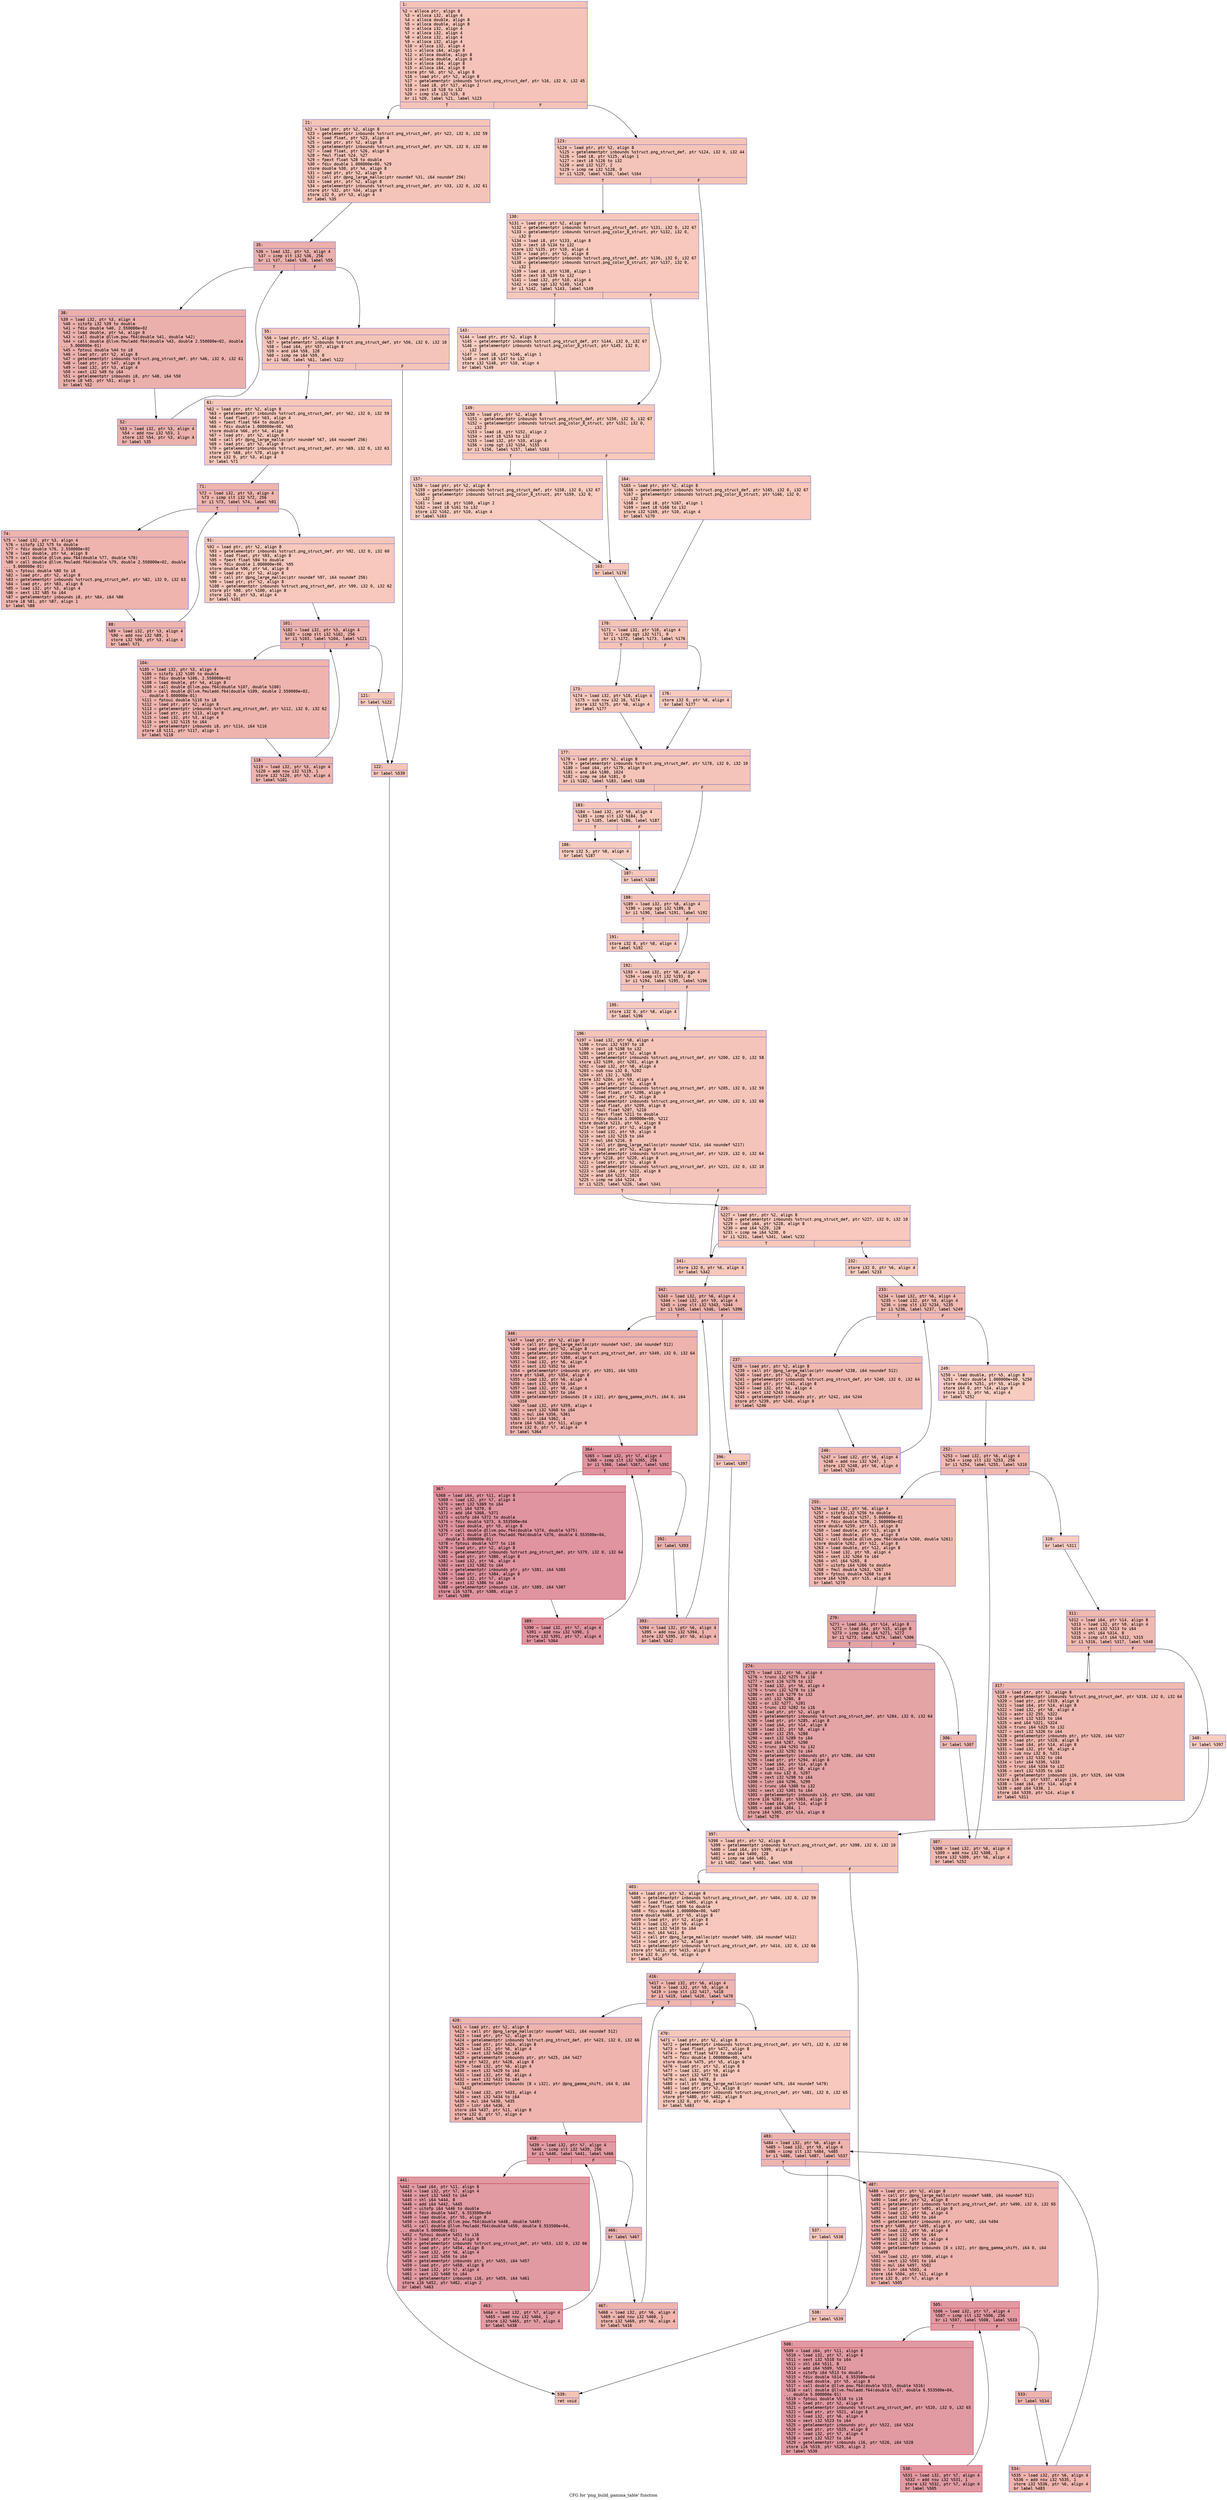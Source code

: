 digraph "CFG for 'png_build_gamma_table' function" {
	label="CFG for 'png_build_gamma_table' function";

	Node0x600000d8cfa0 [shape=record,color="#3d50c3ff", style=filled, fillcolor="#e8765c70" fontname="Courier",label="{1:\l|  %2 = alloca ptr, align 8\l  %3 = alloca i32, align 4\l  %4 = alloca double, align 8\l  %5 = alloca double, align 8\l  %6 = alloca i32, align 4\l  %7 = alloca i32, align 4\l  %8 = alloca i32, align 4\l  %9 = alloca i32, align 4\l  %10 = alloca i32, align 4\l  %11 = alloca i64, align 8\l  %12 = alloca double, align 8\l  %13 = alloca double, align 8\l  %14 = alloca i64, align 8\l  %15 = alloca i64, align 8\l  store ptr %0, ptr %2, align 8\l  %16 = load ptr, ptr %2, align 8\l  %17 = getelementptr inbounds %struct.png_struct_def, ptr %16, i32 0, i32 45\l  %18 = load i8, ptr %17, align 2\l  %19 = zext i8 %18 to i32\l  %20 = icmp sle i32 %19, 8\l  br i1 %20, label %21, label %123\l|{<s0>T|<s1>F}}"];
	Node0x600000d8cfa0:s0 -> Node0x600000d8cff0[tooltip="1 -> 21\nProbability 50.00%" ];
	Node0x600000d8cfa0:s1 -> Node0x600000d8d4a0[tooltip="1 -> 123\nProbability 50.00%" ];
	Node0x600000d8cff0 [shape=record,color="#3d50c3ff", style=filled, fillcolor="#e97a5f70" fontname="Courier",label="{21:\l|  %22 = load ptr, ptr %2, align 8\l  %23 = getelementptr inbounds %struct.png_struct_def, ptr %22, i32 0, i32 59\l  %24 = load float, ptr %23, align 4\l  %25 = load ptr, ptr %2, align 8\l  %26 = getelementptr inbounds %struct.png_struct_def, ptr %25, i32 0, i32 60\l  %27 = load float, ptr %26, align 8\l  %28 = fmul float %24, %27\l  %29 = fpext float %28 to double\l  %30 = fdiv double 1.000000e+00, %29\l  store double %30, ptr %4, align 8\l  %31 = load ptr, ptr %2, align 8\l  %32 = call ptr @png_large_malloc(ptr noundef %31, i64 noundef 256)\l  %33 = load ptr, ptr %2, align 8\l  %34 = getelementptr inbounds %struct.png_struct_def, ptr %33, i32 0, i32 61\l  store ptr %32, ptr %34, align 8\l  store i32 0, ptr %3, align 4\l  br label %35\l}"];
	Node0x600000d8cff0 -> Node0x600000d8d040[tooltip="21 -> 35\nProbability 100.00%" ];
	Node0x600000d8d040 [shape=record,color="#3d50c3ff", style=filled, fillcolor="#d24b4070" fontname="Courier",label="{35:\l|  %36 = load i32, ptr %3, align 4\l  %37 = icmp slt i32 %36, 256\l  br i1 %37, label %38, label %55\l|{<s0>T|<s1>F}}"];
	Node0x600000d8d040:s0 -> Node0x600000d8d090[tooltip="35 -> 38\nProbability 96.88%" ];
	Node0x600000d8d040:s1 -> Node0x600000d8d130[tooltip="35 -> 55\nProbability 3.12%" ];
	Node0x600000d8d090 [shape=record,color="#3d50c3ff", style=filled, fillcolor="#d24b4070" fontname="Courier",label="{38:\l|  %39 = load i32, ptr %3, align 4\l  %40 = sitofp i32 %39 to double\l  %41 = fdiv double %40, 2.550000e+02\l  %42 = load double, ptr %4, align 8\l  %43 = call double @llvm.pow.f64(double %41, double %42)\l  %44 = call double @llvm.fmuladd.f64(double %43, double 2.550000e+02, double\l... 5.000000e-01)\l  %45 = fptoui double %44 to i8\l  %46 = load ptr, ptr %2, align 8\l  %47 = getelementptr inbounds %struct.png_struct_def, ptr %46, i32 0, i32 61\l  %48 = load ptr, ptr %47, align 8\l  %49 = load i32, ptr %3, align 4\l  %50 = sext i32 %49 to i64\l  %51 = getelementptr inbounds i8, ptr %48, i64 %50\l  store i8 %45, ptr %51, align 1\l  br label %52\l}"];
	Node0x600000d8d090 -> Node0x600000d8d0e0[tooltip="38 -> 52\nProbability 100.00%" ];
	Node0x600000d8d0e0 [shape=record,color="#3d50c3ff", style=filled, fillcolor="#d24b4070" fontname="Courier",label="{52:\l|  %53 = load i32, ptr %3, align 4\l  %54 = add nsw i32 %53, 1\l  store i32 %54, ptr %3, align 4\l  br label %35\l}"];
	Node0x600000d8d0e0 -> Node0x600000d8d040[tooltip="52 -> 35\nProbability 100.00%" ];
	Node0x600000d8d130 [shape=record,color="#3d50c3ff", style=filled, fillcolor="#e97a5f70" fontname="Courier",label="{55:\l|  %56 = load ptr, ptr %2, align 8\l  %57 = getelementptr inbounds %struct.png_struct_def, ptr %56, i32 0, i32 10\l  %58 = load i64, ptr %57, align 8\l  %59 = and i64 %58, 128\l  %60 = icmp ne i64 %59, 0\l  br i1 %60, label %61, label %122\l|{<s0>T|<s1>F}}"];
	Node0x600000d8d130:s0 -> Node0x600000d8d180[tooltip="55 -> 61\nProbability 50.00%" ];
	Node0x600000d8d130:s1 -> Node0x600000d8d450[tooltip="55 -> 122\nProbability 50.00%" ];
	Node0x600000d8d180 [shape=record,color="#3d50c3ff", style=filled, fillcolor="#ed836670" fontname="Courier",label="{61:\l|  %62 = load ptr, ptr %2, align 8\l  %63 = getelementptr inbounds %struct.png_struct_def, ptr %62, i32 0, i32 59\l  %64 = load float, ptr %63, align 4\l  %65 = fpext float %64 to double\l  %66 = fdiv double 1.000000e+00, %65\l  store double %66, ptr %4, align 8\l  %67 = load ptr, ptr %2, align 8\l  %68 = call ptr @png_large_malloc(ptr noundef %67, i64 noundef 256)\l  %69 = load ptr, ptr %2, align 8\l  %70 = getelementptr inbounds %struct.png_struct_def, ptr %69, i32 0, i32 63\l  store ptr %68, ptr %70, align 8\l  store i32 0, ptr %3, align 4\l  br label %71\l}"];
	Node0x600000d8d180 -> Node0x600000d8d1d0[tooltip="61 -> 71\nProbability 100.00%" ];
	Node0x600000d8d1d0 [shape=record,color="#3d50c3ff", style=filled, fillcolor="#d8564670" fontname="Courier",label="{71:\l|  %72 = load i32, ptr %3, align 4\l  %73 = icmp slt i32 %72, 256\l  br i1 %73, label %74, label %91\l|{<s0>T|<s1>F}}"];
	Node0x600000d8d1d0:s0 -> Node0x600000d8d220[tooltip="71 -> 74\nProbability 96.88%" ];
	Node0x600000d8d1d0:s1 -> Node0x600000d8d2c0[tooltip="71 -> 91\nProbability 3.12%" ];
	Node0x600000d8d220 [shape=record,color="#3d50c3ff", style=filled, fillcolor="#d8564670" fontname="Courier",label="{74:\l|  %75 = load i32, ptr %3, align 4\l  %76 = sitofp i32 %75 to double\l  %77 = fdiv double %76, 2.550000e+02\l  %78 = load double, ptr %4, align 8\l  %79 = call double @llvm.pow.f64(double %77, double %78)\l  %80 = call double @llvm.fmuladd.f64(double %79, double 2.550000e+02, double\l... 5.000000e-01)\l  %81 = fptoui double %80 to i8\l  %82 = load ptr, ptr %2, align 8\l  %83 = getelementptr inbounds %struct.png_struct_def, ptr %82, i32 0, i32 63\l  %84 = load ptr, ptr %83, align 8\l  %85 = load i32, ptr %3, align 4\l  %86 = sext i32 %85 to i64\l  %87 = getelementptr inbounds i8, ptr %84, i64 %86\l  store i8 %81, ptr %87, align 1\l  br label %88\l}"];
	Node0x600000d8d220 -> Node0x600000d8d270[tooltip="74 -> 88\nProbability 100.00%" ];
	Node0x600000d8d270 [shape=record,color="#3d50c3ff", style=filled, fillcolor="#d8564670" fontname="Courier",label="{88:\l|  %89 = load i32, ptr %3, align 4\l  %90 = add nsw i32 %89, 1\l  store i32 %90, ptr %3, align 4\l  br label %71\l}"];
	Node0x600000d8d270 -> Node0x600000d8d1d0[tooltip="88 -> 71\nProbability 100.00%" ];
	Node0x600000d8d2c0 [shape=record,color="#3d50c3ff", style=filled, fillcolor="#ed836670" fontname="Courier",label="{91:\l|  %92 = load ptr, ptr %2, align 8\l  %93 = getelementptr inbounds %struct.png_struct_def, ptr %92, i32 0, i32 60\l  %94 = load float, ptr %93, align 8\l  %95 = fpext float %94 to double\l  %96 = fdiv double 1.000000e+00, %95\l  store double %96, ptr %4, align 8\l  %97 = load ptr, ptr %2, align 8\l  %98 = call ptr @png_large_malloc(ptr noundef %97, i64 noundef 256)\l  %99 = load ptr, ptr %2, align 8\l  %100 = getelementptr inbounds %struct.png_struct_def, ptr %99, i32 0, i32 62\l  store ptr %98, ptr %100, align 8\l  store i32 0, ptr %3, align 4\l  br label %101\l}"];
	Node0x600000d8d2c0 -> Node0x600000d8d310[tooltip="91 -> 101\nProbability 100.00%" ];
	Node0x600000d8d310 [shape=record,color="#3d50c3ff", style=filled, fillcolor="#d8564670" fontname="Courier",label="{101:\l|  %102 = load i32, ptr %3, align 4\l  %103 = icmp slt i32 %102, 256\l  br i1 %103, label %104, label %121\l|{<s0>T|<s1>F}}"];
	Node0x600000d8d310:s0 -> Node0x600000d8d360[tooltip="101 -> 104\nProbability 96.88%" ];
	Node0x600000d8d310:s1 -> Node0x600000d8d400[tooltip="101 -> 121\nProbability 3.12%" ];
	Node0x600000d8d360 [shape=record,color="#3d50c3ff", style=filled, fillcolor="#d8564670" fontname="Courier",label="{104:\l|  %105 = load i32, ptr %3, align 4\l  %106 = sitofp i32 %105 to double\l  %107 = fdiv double %106, 2.550000e+02\l  %108 = load double, ptr %4, align 8\l  %109 = call double @llvm.pow.f64(double %107, double %108)\l  %110 = call double @llvm.fmuladd.f64(double %109, double 2.550000e+02,\l... double 5.000000e-01)\l  %111 = fptoui double %110 to i8\l  %112 = load ptr, ptr %2, align 8\l  %113 = getelementptr inbounds %struct.png_struct_def, ptr %112, i32 0, i32 62\l  %114 = load ptr, ptr %113, align 8\l  %115 = load i32, ptr %3, align 4\l  %116 = sext i32 %115 to i64\l  %117 = getelementptr inbounds i8, ptr %114, i64 %116\l  store i8 %111, ptr %117, align 1\l  br label %118\l}"];
	Node0x600000d8d360 -> Node0x600000d8d3b0[tooltip="104 -> 118\nProbability 100.00%" ];
	Node0x600000d8d3b0 [shape=record,color="#3d50c3ff", style=filled, fillcolor="#d8564670" fontname="Courier",label="{118:\l|  %119 = load i32, ptr %3, align 4\l  %120 = add nsw i32 %119, 1\l  store i32 %120, ptr %3, align 4\l  br label %101\l}"];
	Node0x600000d8d3b0 -> Node0x600000d8d310[tooltip="118 -> 101\nProbability 100.00%" ];
	Node0x600000d8d400 [shape=record,color="#3d50c3ff", style=filled, fillcolor="#ed836670" fontname="Courier",label="{121:\l|  br label %122\l}"];
	Node0x600000d8d400 -> Node0x600000d8d450[tooltip="121 -> 122\nProbability 100.00%" ];
	Node0x600000d8d450 [shape=record,color="#3d50c3ff", style=filled, fillcolor="#e97a5f70" fontname="Courier",label="{122:\l|  br label %539\l}"];
	Node0x600000d8d450 -> Node0x600000d8e850[tooltip="122 -> 539\nProbability 100.00%" ];
	Node0x600000d8d4a0 [shape=record,color="#3d50c3ff", style=filled, fillcolor="#e97a5f70" fontname="Courier",label="{123:\l|  %124 = load ptr, ptr %2, align 8\l  %125 = getelementptr inbounds %struct.png_struct_def, ptr %124, i32 0, i32 44\l  %126 = load i8, ptr %125, align 1\l  %127 = zext i8 %126 to i32\l  %128 = and i32 %127, 2\l  %129 = icmp ne i32 %128, 0\l  br i1 %129, label %130, label %164\l|{<s0>T|<s1>F}}"];
	Node0x600000d8d4a0:s0 -> Node0x600000d8d4f0[tooltip="123 -> 130\nProbability 50.00%" ];
	Node0x600000d8d4a0:s1 -> Node0x600000d8d680[tooltip="123 -> 164\nProbability 50.00%" ];
	Node0x600000d8d4f0 [shape=record,color="#3d50c3ff", style=filled, fillcolor="#ed836670" fontname="Courier",label="{130:\l|  %131 = load ptr, ptr %2, align 8\l  %132 = getelementptr inbounds %struct.png_struct_def, ptr %131, i32 0, i32 67\l  %133 = getelementptr inbounds %struct.png_color_8_struct, ptr %132, i32 0,\l... i32 0\l  %134 = load i8, ptr %133, align 8\l  %135 = zext i8 %134 to i32\l  store i32 %135, ptr %10, align 4\l  %136 = load ptr, ptr %2, align 8\l  %137 = getelementptr inbounds %struct.png_struct_def, ptr %136, i32 0, i32 67\l  %138 = getelementptr inbounds %struct.png_color_8_struct, ptr %137, i32 0,\l... i32 1\l  %139 = load i8, ptr %138, align 1\l  %140 = zext i8 %139 to i32\l  %141 = load i32, ptr %10, align 4\l  %142 = icmp sgt i32 %140, %141\l  br i1 %142, label %143, label %149\l|{<s0>T|<s1>F}}"];
	Node0x600000d8d4f0:s0 -> Node0x600000d8d540[tooltip="130 -> 143\nProbability 50.00%" ];
	Node0x600000d8d4f0:s1 -> Node0x600000d8d590[tooltip="130 -> 149\nProbability 50.00%" ];
	Node0x600000d8d540 [shape=record,color="#3d50c3ff", style=filled, fillcolor="#f08b6e70" fontname="Courier",label="{143:\l|  %144 = load ptr, ptr %2, align 8\l  %145 = getelementptr inbounds %struct.png_struct_def, ptr %144, i32 0, i32 67\l  %146 = getelementptr inbounds %struct.png_color_8_struct, ptr %145, i32 0,\l... i32 1\l  %147 = load i8, ptr %146, align 1\l  %148 = zext i8 %147 to i32\l  store i32 %148, ptr %10, align 4\l  br label %149\l}"];
	Node0x600000d8d540 -> Node0x600000d8d590[tooltip="143 -> 149\nProbability 100.00%" ];
	Node0x600000d8d590 [shape=record,color="#3d50c3ff", style=filled, fillcolor="#ed836670" fontname="Courier",label="{149:\l|  %150 = load ptr, ptr %2, align 8\l  %151 = getelementptr inbounds %struct.png_struct_def, ptr %150, i32 0, i32 67\l  %152 = getelementptr inbounds %struct.png_color_8_struct, ptr %151, i32 0,\l... i32 2\l  %153 = load i8, ptr %152, align 2\l  %154 = zext i8 %153 to i32\l  %155 = load i32, ptr %10, align 4\l  %156 = icmp sgt i32 %154, %155\l  br i1 %156, label %157, label %163\l|{<s0>T|<s1>F}}"];
	Node0x600000d8d590:s0 -> Node0x600000d8d5e0[tooltip="149 -> 157\nProbability 50.00%" ];
	Node0x600000d8d590:s1 -> Node0x600000d8d630[tooltip="149 -> 163\nProbability 50.00%" ];
	Node0x600000d8d5e0 [shape=record,color="#3d50c3ff", style=filled, fillcolor="#f08b6e70" fontname="Courier",label="{157:\l|  %158 = load ptr, ptr %2, align 8\l  %159 = getelementptr inbounds %struct.png_struct_def, ptr %158, i32 0, i32 67\l  %160 = getelementptr inbounds %struct.png_color_8_struct, ptr %159, i32 0,\l... i32 2\l  %161 = load i8, ptr %160, align 2\l  %162 = zext i8 %161 to i32\l  store i32 %162, ptr %10, align 4\l  br label %163\l}"];
	Node0x600000d8d5e0 -> Node0x600000d8d630[tooltip="157 -> 163\nProbability 100.00%" ];
	Node0x600000d8d630 [shape=record,color="#3d50c3ff", style=filled, fillcolor="#ed836670" fontname="Courier",label="{163:\l|  br label %170\l}"];
	Node0x600000d8d630 -> Node0x600000d8d6d0[tooltip="163 -> 170\nProbability 100.00%" ];
	Node0x600000d8d680 [shape=record,color="#3d50c3ff", style=filled, fillcolor="#ed836670" fontname="Courier",label="{164:\l|  %165 = load ptr, ptr %2, align 8\l  %166 = getelementptr inbounds %struct.png_struct_def, ptr %165, i32 0, i32 67\l  %167 = getelementptr inbounds %struct.png_color_8_struct, ptr %166, i32 0,\l... i32 3\l  %168 = load i8, ptr %167, align 1\l  %169 = zext i8 %168 to i32\l  store i32 %169, ptr %10, align 4\l  br label %170\l}"];
	Node0x600000d8d680 -> Node0x600000d8d6d0[tooltip="164 -> 170\nProbability 100.00%" ];
	Node0x600000d8d6d0 [shape=record,color="#3d50c3ff", style=filled, fillcolor="#e97a5f70" fontname="Courier",label="{170:\l|  %171 = load i32, ptr %10, align 4\l  %172 = icmp sgt i32 %171, 0\l  br i1 %172, label %173, label %176\l|{<s0>T|<s1>F}}"];
	Node0x600000d8d6d0:s0 -> Node0x600000d8d720[tooltip="170 -> 173\nProbability 62.50%" ];
	Node0x600000d8d6d0:s1 -> Node0x600000d8d770[tooltip="170 -> 176\nProbability 37.50%" ];
	Node0x600000d8d720 [shape=record,color="#3d50c3ff", style=filled, fillcolor="#ed836670" fontname="Courier",label="{173:\l|  %174 = load i32, ptr %10, align 4\l  %175 = sub nsw i32 16, %174\l  store i32 %175, ptr %8, align 4\l  br label %177\l}"];
	Node0x600000d8d720 -> Node0x600000d8d7c0[tooltip="173 -> 177\nProbability 100.00%" ];
	Node0x600000d8d770 [shape=record,color="#3d50c3ff", style=filled, fillcolor="#ef886b70" fontname="Courier",label="{176:\l|  store i32 0, ptr %8, align 4\l  br label %177\l}"];
	Node0x600000d8d770 -> Node0x600000d8d7c0[tooltip="176 -> 177\nProbability 100.00%" ];
	Node0x600000d8d7c0 [shape=record,color="#3d50c3ff", style=filled, fillcolor="#e97a5f70" fontname="Courier",label="{177:\l|  %178 = load ptr, ptr %2, align 8\l  %179 = getelementptr inbounds %struct.png_struct_def, ptr %178, i32 0, i32 10\l  %180 = load i64, ptr %179, align 8\l  %181 = and i64 %180, 1024\l  %182 = icmp ne i64 %181, 0\l  br i1 %182, label %183, label %188\l|{<s0>T|<s1>F}}"];
	Node0x600000d8d7c0:s0 -> Node0x600000d8d810[tooltip="177 -> 183\nProbability 50.00%" ];
	Node0x600000d8d7c0:s1 -> Node0x600000d8d900[tooltip="177 -> 188\nProbability 50.00%" ];
	Node0x600000d8d810 [shape=record,color="#3d50c3ff", style=filled, fillcolor="#ed836670" fontname="Courier",label="{183:\l|  %184 = load i32, ptr %8, align 4\l  %185 = icmp slt i32 %184, 5\l  br i1 %185, label %186, label %187\l|{<s0>T|<s1>F}}"];
	Node0x600000d8d810:s0 -> Node0x600000d8d860[tooltip="183 -> 186\nProbability 50.00%" ];
	Node0x600000d8d810:s1 -> Node0x600000d8d8b0[tooltip="183 -> 187\nProbability 50.00%" ];
	Node0x600000d8d860 [shape=record,color="#3d50c3ff", style=filled, fillcolor="#f08b6e70" fontname="Courier",label="{186:\l|  store i32 5, ptr %8, align 4\l  br label %187\l}"];
	Node0x600000d8d860 -> Node0x600000d8d8b0[tooltip="186 -> 187\nProbability 100.00%" ];
	Node0x600000d8d8b0 [shape=record,color="#3d50c3ff", style=filled, fillcolor="#ed836670" fontname="Courier",label="{187:\l|  br label %188\l}"];
	Node0x600000d8d8b0 -> Node0x600000d8d900[tooltip="187 -> 188\nProbability 100.00%" ];
	Node0x600000d8d900 [shape=record,color="#3d50c3ff", style=filled, fillcolor="#e97a5f70" fontname="Courier",label="{188:\l|  %189 = load i32, ptr %8, align 4\l  %190 = icmp sgt i32 %189, 8\l  br i1 %190, label %191, label %192\l|{<s0>T|<s1>F}}"];
	Node0x600000d8d900:s0 -> Node0x600000d8d950[tooltip="188 -> 191\nProbability 50.00%" ];
	Node0x600000d8d900:s1 -> Node0x600000d8d9a0[tooltip="188 -> 192\nProbability 50.00%" ];
	Node0x600000d8d950 [shape=record,color="#3d50c3ff", style=filled, fillcolor="#ed836670" fontname="Courier",label="{191:\l|  store i32 8, ptr %8, align 4\l  br label %192\l}"];
	Node0x600000d8d950 -> Node0x600000d8d9a0[tooltip="191 -> 192\nProbability 100.00%" ];
	Node0x600000d8d9a0 [shape=record,color="#3d50c3ff", style=filled, fillcolor="#e97a5f70" fontname="Courier",label="{192:\l|  %193 = load i32, ptr %8, align 4\l  %194 = icmp slt i32 %193, 0\l  br i1 %194, label %195, label %196\l|{<s0>T|<s1>F}}"];
	Node0x600000d8d9a0:s0 -> Node0x600000d8d9f0[tooltip="192 -> 195\nProbability 37.50%" ];
	Node0x600000d8d9a0:s1 -> Node0x600000d8da40[tooltip="192 -> 196\nProbability 62.50%" ];
	Node0x600000d8d9f0 [shape=record,color="#3d50c3ff", style=filled, fillcolor="#ef886b70" fontname="Courier",label="{195:\l|  store i32 0, ptr %8, align 4\l  br label %196\l}"];
	Node0x600000d8d9f0 -> Node0x600000d8da40[tooltip="195 -> 196\nProbability 100.00%" ];
	Node0x600000d8da40 [shape=record,color="#3d50c3ff", style=filled, fillcolor="#e97a5f70" fontname="Courier",label="{196:\l|  %197 = load i32, ptr %8, align 4\l  %198 = trunc i32 %197 to i8\l  %199 = zext i8 %198 to i32\l  %200 = load ptr, ptr %2, align 8\l  %201 = getelementptr inbounds %struct.png_struct_def, ptr %200, i32 0, i32 58\l  store i32 %199, ptr %201, align 8\l  %202 = load i32, ptr %8, align 4\l  %203 = sub nsw i32 8, %202\l  %204 = shl i32 1, %203\l  store i32 %204, ptr %9, align 4\l  %205 = load ptr, ptr %2, align 8\l  %206 = getelementptr inbounds %struct.png_struct_def, ptr %205, i32 0, i32 59\l  %207 = load float, ptr %206, align 4\l  %208 = load ptr, ptr %2, align 8\l  %209 = getelementptr inbounds %struct.png_struct_def, ptr %208, i32 0, i32 60\l  %210 = load float, ptr %209, align 8\l  %211 = fmul float %207, %210\l  %212 = fpext float %211 to double\l  %213 = fdiv double 1.000000e+00, %212\l  store double %213, ptr %5, align 8\l  %214 = load ptr, ptr %2, align 8\l  %215 = load i32, ptr %9, align 4\l  %216 = sext i32 %215 to i64\l  %217 = mul i64 %216, 8\l  %218 = call ptr @png_large_malloc(ptr noundef %214, i64 noundef %217)\l  %219 = load ptr, ptr %2, align 8\l  %220 = getelementptr inbounds %struct.png_struct_def, ptr %219, i32 0, i32 64\l  store ptr %218, ptr %220, align 8\l  %221 = load ptr, ptr %2, align 8\l  %222 = getelementptr inbounds %struct.png_struct_def, ptr %221, i32 0, i32 10\l  %223 = load i64, ptr %222, align 8\l  %224 = and i64 %223, 1024\l  %225 = icmp ne i64 %224, 0\l  br i1 %225, label %226, label %341\l|{<s0>T|<s1>F}}"];
	Node0x600000d8da40:s0 -> Node0x600000d8da90[tooltip="196 -> 226\nProbability 50.00%" ];
	Node0x600000d8da40:s1 -> Node0x600000d8df90[tooltip="196 -> 341\nProbability 50.00%" ];
	Node0x600000d8da90 [shape=record,color="#3d50c3ff", style=filled, fillcolor="#ed836670" fontname="Courier",label="{226:\l|  %227 = load ptr, ptr %2, align 8\l  %228 = getelementptr inbounds %struct.png_struct_def, ptr %227, i32 0, i32 10\l  %229 = load i64, ptr %228, align 8\l  %230 = and i64 %229, 128\l  %231 = icmp ne i64 %230, 0\l  br i1 %231, label %341, label %232\l|{<s0>T|<s1>F}}"];
	Node0x600000d8da90:s0 -> Node0x600000d8df90[tooltip="226 -> 341\nProbability 50.00%" ];
	Node0x600000d8da90:s1 -> Node0x600000d8dae0[tooltip="226 -> 232\nProbability 50.00%" ];
	Node0x600000d8dae0 [shape=record,color="#3d50c3ff", style=filled, fillcolor="#f08b6e70" fontname="Courier",label="{232:\l|  store i32 0, ptr %6, align 4\l  br label %233\l}"];
	Node0x600000d8dae0 -> Node0x600000d8db30[tooltip="232 -> 233\nProbability 100.00%" ];
	Node0x600000d8db30 [shape=record,color="#3d50c3ff", style=filled, fillcolor="#de614d70" fontname="Courier",label="{233:\l|  %234 = load i32, ptr %6, align 4\l  %235 = load i32, ptr %9, align 4\l  %236 = icmp slt i32 %234, %235\l  br i1 %236, label %237, label %249\l|{<s0>T|<s1>F}}"];
	Node0x600000d8db30:s0 -> Node0x600000d8db80[tooltip="233 -> 237\nProbability 96.88%" ];
	Node0x600000d8db30:s1 -> Node0x600000d8dc20[tooltip="233 -> 249\nProbability 3.12%" ];
	Node0x600000d8db80 [shape=record,color="#3d50c3ff", style=filled, fillcolor="#de614d70" fontname="Courier",label="{237:\l|  %238 = load ptr, ptr %2, align 8\l  %239 = call ptr @png_large_malloc(ptr noundef %238, i64 noundef 512)\l  %240 = load ptr, ptr %2, align 8\l  %241 = getelementptr inbounds %struct.png_struct_def, ptr %240, i32 0, i32 64\l  %242 = load ptr, ptr %241, align 8\l  %243 = load i32, ptr %6, align 4\l  %244 = sext i32 %243 to i64\l  %245 = getelementptr inbounds ptr, ptr %242, i64 %244\l  store ptr %239, ptr %245, align 8\l  br label %246\l}"];
	Node0x600000d8db80 -> Node0x600000d8dbd0[tooltip="237 -> 246\nProbability 100.00%" ];
	Node0x600000d8dbd0 [shape=record,color="#3d50c3ff", style=filled, fillcolor="#de614d70" fontname="Courier",label="{246:\l|  %247 = load i32, ptr %6, align 4\l  %248 = add nsw i32 %247, 1\l  store i32 %248, ptr %6, align 4\l  br label %233\l}"];
	Node0x600000d8dbd0 -> Node0x600000d8db30[tooltip="246 -> 233\nProbability 100.00%" ];
	Node0x600000d8dc20 [shape=record,color="#3d50c3ff", style=filled, fillcolor="#f08b6e70" fontname="Courier",label="{249:\l|  %250 = load double, ptr %5, align 8\l  %251 = fdiv double 1.000000e+00, %250\l  store double %251, ptr %5, align 8\l  store i64 0, ptr %14, align 8\l  store i32 0, ptr %6, align 4\l  br label %252\l}"];
	Node0x600000d8dc20 -> Node0x600000d8dc70[tooltip="249 -> 252\nProbability 100.00%" ];
	Node0x600000d8dc70 [shape=record,color="#3d50c3ff", style=filled, fillcolor="#de614d70" fontname="Courier",label="{252:\l|  %253 = load i32, ptr %6, align 4\l  %254 = icmp slt i32 %253, 256\l  br i1 %254, label %255, label %310\l|{<s0>T|<s1>F}}"];
	Node0x600000d8dc70:s0 -> Node0x600000d8dcc0[tooltip="252 -> 255\nProbability 96.88%" ];
	Node0x600000d8dc70:s1 -> Node0x600000d8de50[tooltip="252 -> 310\nProbability 3.12%" ];
	Node0x600000d8dcc0 [shape=record,color="#3d50c3ff", style=filled, fillcolor="#de614d70" fontname="Courier",label="{255:\l|  %256 = load i32, ptr %6, align 4\l  %257 = sitofp i32 %256 to double\l  %258 = fadd double %257, 5.000000e-01\l  %259 = fdiv double %258, 2.560000e+02\l  store double %259, ptr %13, align 8\l  %260 = load double, ptr %13, align 8\l  %261 = load double, ptr %5, align 8\l  %262 = call double @llvm.pow.f64(double %260, double %261)\l  store double %262, ptr %12, align 8\l  %263 = load double, ptr %12, align 8\l  %264 = load i32, ptr %9, align 4\l  %265 = sext i32 %264 to i64\l  %266 = shl i64 %265, 8\l  %267 = uitofp i64 %266 to double\l  %268 = fmul double %263, %267\l  %269 = fptoui double %268 to i64\l  store i64 %269, ptr %15, align 8\l  br label %270\l}"];
	Node0x600000d8dcc0 -> Node0x600000d8dd10[tooltip="255 -> 270\nProbability 100.00%" ];
	Node0x600000d8dd10 [shape=record,color="#3d50c3ff", style=filled, fillcolor="#c32e3170" fontname="Courier",label="{270:\l|  %271 = load i64, ptr %14, align 8\l  %272 = load i64, ptr %15, align 8\l  %273 = icmp ule i64 %271, %272\l  br i1 %273, label %274, label %306\l|{<s0>T|<s1>F}}"];
	Node0x600000d8dd10:s0 -> Node0x600000d8dd60[tooltip="270 -> 274\nProbability 96.88%" ];
	Node0x600000d8dd10:s1 -> Node0x600000d8ddb0[tooltip="270 -> 306\nProbability 3.12%" ];
	Node0x600000d8dd60 [shape=record,color="#3d50c3ff", style=filled, fillcolor="#c32e3170" fontname="Courier",label="{274:\l|  %275 = load i32, ptr %6, align 4\l  %276 = trunc i32 %275 to i16\l  %277 = zext i16 %276 to i32\l  %278 = load i32, ptr %6, align 4\l  %279 = trunc i32 %278 to i16\l  %280 = zext i16 %279 to i32\l  %281 = shl i32 %280, 8\l  %282 = or i32 %277, %281\l  %283 = trunc i32 %282 to i16\l  %284 = load ptr, ptr %2, align 8\l  %285 = getelementptr inbounds %struct.png_struct_def, ptr %284, i32 0, i32 64\l  %286 = load ptr, ptr %285, align 8\l  %287 = load i64, ptr %14, align 8\l  %288 = load i32, ptr %8, align 4\l  %289 = ashr i32 255, %288\l  %290 = sext i32 %289 to i64\l  %291 = and i64 %287, %290\l  %292 = trunc i64 %291 to i32\l  %293 = sext i32 %292 to i64\l  %294 = getelementptr inbounds ptr, ptr %286, i64 %293\l  %295 = load ptr, ptr %294, align 8\l  %296 = load i64, ptr %14, align 8\l  %297 = load i32, ptr %8, align 4\l  %298 = sub nsw i32 8, %297\l  %299 = zext i32 %298 to i64\l  %300 = lshr i64 %296, %299\l  %301 = trunc i64 %300 to i32\l  %302 = sext i32 %301 to i64\l  %303 = getelementptr inbounds i16, ptr %295, i64 %302\l  store i16 %283, ptr %303, align 2\l  %304 = load i64, ptr %14, align 8\l  %305 = add i64 %304, 1\l  store i64 %305, ptr %14, align 8\l  br label %270\l}"];
	Node0x600000d8dd60 -> Node0x600000d8dd10[tooltip="274 -> 270\nProbability 100.00%" ];
	Node0x600000d8ddb0 [shape=record,color="#3d50c3ff", style=filled, fillcolor="#de614d70" fontname="Courier",label="{306:\l|  br label %307\l}"];
	Node0x600000d8ddb0 -> Node0x600000d8de00[tooltip="306 -> 307\nProbability 100.00%" ];
	Node0x600000d8de00 [shape=record,color="#3d50c3ff", style=filled, fillcolor="#de614d70" fontname="Courier",label="{307:\l|  %308 = load i32, ptr %6, align 4\l  %309 = add nsw i32 %308, 1\l  store i32 %309, ptr %6, align 4\l  br label %252\l}"];
	Node0x600000d8de00 -> Node0x600000d8dc70[tooltip="307 -> 252\nProbability 100.00%" ];
	Node0x600000d8de50 [shape=record,color="#3d50c3ff", style=filled, fillcolor="#f08b6e70" fontname="Courier",label="{310:\l|  br label %311\l}"];
	Node0x600000d8de50 -> Node0x600000d8dea0[tooltip="310 -> 311\nProbability 100.00%" ];
	Node0x600000d8dea0 [shape=record,color="#3d50c3ff", style=filled, fillcolor="#de614d70" fontname="Courier",label="{311:\l|  %312 = load i64, ptr %14, align 8\l  %313 = load i32, ptr %9, align 4\l  %314 = sext i32 %313 to i64\l  %315 = shl i64 %314, 8\l  %316 = icmp ult i64 %312, %315\l  br i1 %316, label %317, label %340\l|{<s0>T|<s1>F}}"];
	Node0x600000d8dea0:s0 -> Node0x600000d8def0[tooltip="311 -> 317\nProbability 96.88%" ];
	Node0x600000d8dea0:s1 -> Node0x600000d8df40[tooltip="311 -> 340\nProbability 3.12%" ];
	Node0x600000d8def0 [shape=record,color="#3d50c3ff", style=filled, fillcolor="#de614d70" fontname="Courier",label="{317:\l|  %318 = load ptr, ptr %2, align 8\l  %319 = getelementptr inbounds %struct.png_struct_def, ptr %318, i32 0, i32 64\l  %320 = load ptr, ptr %319, align 8\l  %321 = load i64, ptr %14, align 8\l  %322 = load i32, ptr %8, align 4\l  %323 = ashr i32 255, %322\l  %324 = sext i32 %323 to i64\l  %325 = and i64 %321, %324\l  %326 = trunc i64 %325 to i32\l  %327 = sext i32 %326 to i64\l  %328 = getelementptr inbounds ptr, ptr %320, i64 %327\l  %329 = load ptr, ptr %328, align 8\l  %330 = load i64, ptr %14, align 8\l  %331 = load i32, ptr %8, align 4\l  %332 = sub nsw i32 8, %331\l  %333 = zext i32 %332 to i64\l  %334 = lshr i64 %330, %333\l  %335 = trunc i64 %334 to i32\l  %336 = sext i32 %335 to i64\l  %337 = getelementptr inbounds i16, ptr %329, i64 %336\l  store i16 -1, ptr %337, align 2\l  %338 = load i64, ptr %14, align 8\l  %339 = add i64 %338, 1\l  store i64 %339, ptr %14, align 8\l  br label %311\l}"];
	Node0x600000d8def0 -> Node0x600000d8dea0[tooltip="317 -> 311\nProbability 100.00%" ];
	Node0x600000d8df40 [shape=record,color="#3d50c3ff", style=filled, fillcolor="#f08b6e70" fontname="Courier",label="{340:\l|  br label %397\l}"];
	Node0x600000d8df40 -> Node0x600000d8e260[tooltip="340 -> 397\nProbability 100.00%" ];
	Node0x600000d8df90 [shape=record,color="#3d50c3ff", style=filled, fillcolor="#ec7f6370" fontname="Courier",label="{341:\l|  store i32 0, ptr %6, align 4\l  br label %342\l}"];
	Node0x600000d8df90 -> Node0x600000d8dfe0[tooltip="341 -> 342\nProbability 100.00%" ];
	Node0x600000d8dfe0 [shape=record,color="#3d50c3ff", style=filled, fillcolor="#d6524470" fontname="Courier",label="{342:\l|  %343 = load i32, ptr %6, align 4\l  %344 = load i32, ptr %9, align 4\l  %345 = icmp slt i32 %343, %344\l  br i1 %345, label %346, label %396\l|{<s0>T|<s1>F}}"];
	Node0x600000d8dfe0:s0 -> Node0x600000d8e030[tooltip="342 -> 346\nProbability 96.88%" ];
	Node0x600000d8dfe0:s1 -> Node0x600000d8e210[tooltip="342 -> 396\nProbability 3.12%" ];
	Node0x600000d8e030 [shape=record,color="#3d50c3ff", style=filled, fillcolor="#d6524470" fontname="Courier",label="{346:\l|  %347 = load ptr, ptr %2, align 8\l  %348 = call ptr @png_large_malloc(ptr noundef %347, i64 noundef 512)\l  %349 = load ptr, ptr %2, align 8\l  %350 = getelementptr inbounds %struct.png_struct_def, ptr %349, i32 0, i32 64\l  %351 = load ptr, ptr %350, align 8\l  %352 = load i32, ptr %6, align 4\l  %353 = sext i32 %352 to i64\l  %354 = getelementptr inbounds ptr, ptr %351, i64 %353\l  store ptr %348, ptr %354, align 8\l  %355 = load i32, ptr %6, align 4\l  %356 = sext i32 %355 to i64\l  %357 = load i32, ptr %8, align 4\l  %358 = sext i32 %357 to i64\l  %359 = getelementptr inbounds [8 x i32], ptr @png_gamma_shift, i64 0, i64\l... %358\l  %360 = load i32, ptr %359, align 4\l  %361 = sext i32 %360 to i64\l  %362 = mul i64 %356, %361\l  %363 = lshr i64 %362, 4\l  store i64 %363, ptr %11, align 8\l  store i32 0, ptr %7, align 4\l  br label %364\l}"];
	Node0x600000d8e030 -> Node0x600000d8e080[tooltip="346 -> 364\nProbability 100.00%" ];
	Node0x600000d8e080 [shape=record,color="#b70d28ff", style=filled, fillcolor="#b70d2870" fontname="Courier",label="{364:\l|  %365 = load i32, ptr %7, align 4\l  %366 = icmp slt i32 %365, 256\l  br i1 %366, label %367, label %392\l|{<s0>T|<s1>F}}"];
	Node0x600000d8e080:s0 -> Node0x600000d8e0d0[tooltip="364 -> 367\nProbability 96.88%" ];
	Node0x600000d8e080:s1 -> Node0x600000d8e170[tooltip="364 -> 392\nProbability 3.12%" ];
	Node0x600000d8e0d0 [shape=record,color="#b70d28ff", style=filled, fillcolor="#b70d2870" fontname="Courier",label="{367:\l|  %368 = load i64, ptr %11, align 8\l  %369 = load i32, ptr %7, align 4\l  %370 = sext i32 %369 to i64\l  %371 = shl i64 %370, 8\l  %372 = add i64 %368, %371\l  %373 = uitofp i64 %372 to double\l  %374 = fdiv double %373, 6.553500e+04\l  %375 = load double, ptr %5, align 8\l  %376 = call double @llvm.pow.f64(double %374, double %375)\l  %377 = call double @llvm.fmuladd.f64(double %376, double 6.553500e+04,\l... double 5.000000e-01)\l  %378 = fptoui double %377 to i16\l  %379 = load ptr, ptr %2, align 8\l  %380 = getelementptr inbounds %struct.png_struct_def, ptr %379, i32 0, i32 64\l  %381 = load ptr, ptr %380, align 8\l  %382 = load i32, ptr %6, align 4\l  %383 = sext i32 %382 to i64\l  %384 = getelementptr inbounds ptr, ptr %381, i64 %383\l  %385 = load ptr, ptr %384, align 8\l  %386 = load i32, ptr %7, align 4\l  %387 = sext i32 %386 to i64\l  %388 = getelementptr inbounds i16, ptr %385, i64 %387\l  store i16 %378, ptr %388, align 2\l  br label %389\l}"];
	Node0x600000d8e0d0 -> Node0x600000d8e120[tooltip="367 -> 389\nProbability 100.00%" ];
	Node0x600000d8e120 [shape=record,color="#b70d28ff", style=filled, fillcolor="#b70d2870" fontname="Courier",label="{389:\l|  %390 = load i32, ptr %7, align 4\l  %391 = add nsw i32 %390, 1\l  store i32 %391, ptr %7, align 4\l  br label %364\l}"];
	Node0x600000d8e120 -> Node0x600000d8e080[tooltip="389 -> 364\nProbability 100.00%" ];
	Node0x600000d8e170 [shape=record,color="#3d50c3ff", style=filled, fillcolor="#d6524470" fontname="Courier",label="{392:\l|  br label %393\l}"];
	Node0x600000d8e170 -> Node0x600000d8e1c0[tooltip="392 -> 393\nProbability 100.00%" ];
	Node0x600000d8e1c0 [shape=record,color="#3d50c3ff", style=filled, fillcolor="#d6524470" fontname="Courier",label="{393:\l|  %394 = load i32, ptr %6, align 4\l  %395 = add nsw i32 %394, 1\l  store i32 %395, ptr %6, align 4\l  br label %342\l}"];
	Node0x600000d8e1c0 -> Node0x600000d8dfe0[tooltip="393 -> 342\nProbability 100.00%" ];
	Node0x600000d8e210 [shape=record,color="#3d50c3ff", style=filled, fillcolor="#ec7f6370" fontname="Courier",label="{396:\l|  br label %397\l}"];
	Node0x600000d8e210 -> Node0x600000d8e260[tooltip="396 -> 397\nProbability 100.00%" ];
	Node0x600000d8e260 [shape=record,color="#3d50c3ff", style=filled, fillcolor="#e97a5f70" fontname="Courier",label="{397:\l|  %398 = load ptr, ptr %2, align 8\l  %399 = getelementptr inbounds %struct.png_struct_def, ptr %398, i32 0, i32 10\l  %400 = load i64, ptr %399, align 8\l  %401 = and i64 %400, 128\l  %402 = icmp ne i64 %401, 0\l  br i1 %402, label %403, label %538\l|{<s0>T|<s1>F}}"];
	Node0x600000d8e260:s0 -> Node0x600000d8e2b0[tooltip="397 -> 403\nProbability 50.00%" ];
	Node0x600000d8e260:s1 -> Node0x600000d8e800[tooltip="397 -> 538\nProbability 50.00%" ];
	Node0x600000d8e2b0 [shape=record,color="#3d50c3ff", style=filled, fillcolor="#ed836670" fontname="Courier",label="{403:\l|  %404 = load ptr, ptr %2, align 8\l  %405 = getelementptr inbounds %struct.png_struct_def, ptr %404, i32 0, i32 59\l  %406 = load float, ptr %405, align 4\l  %407 = fpext float %406 to double\l  %408 = fdiv double 1.000000e+00, %407\l  store double %408, ptr %5, align 8\l  %409 = load ptr, ptr %2, align 8\l  %410 = load i32, ptr %9, align 4\l  %411 = sext i32 %410 to i64\l  %412 = mul i64 %411, 8\l  %413 = call ptr @png_large_malloc(ptr noundef %409, i64 noundef %412)\l  %414 = load ptr, ptr %2, align 8\l  %415 = getelementptr inbounds %struct.png_struct_def, ptr %414, i32 0, i32 66\l  store ptr %413, ptr %415, align 8\l  store i32 0, ptr %6, align 4\l  br label %416\l}"];
	Node0x600000d8e2b0 -> Node0x600000d8e300[tooltip="403 -> 416\nProbability 100.00%" ];
	Node0x600000d8e300 [shape=record,color="#3d50c3ff", style=filled, fillcolor="#d8564670" fontname="Courier",label="{416:\l|  %417 = load i32, ptr %6, align 4\l  %418 = load i32, ptr %9, align 4\l  %419 = icmp slt i32 %417, %418\l  br i1 %419, label %420, label %470\l|{<s0>T|<s1>F}}"];
	Node0x600000d8e300:s0 -> Node0x600000d8e350[tooltip="416 -> 420\nProbability 96.88%" ];
	Node0x600000d8e300:s1 -> Node0x600000d8e530[tooltip="416 -> 470\nProbability 3.12%" ];
	Node0x600000d8e350 [shape=record,color="#3d50c3ff", style=filled, fillcolor="#d8564670" fontname="Courier",label="{420:\l|  %421 = load ptr, ptr %2, align 8\l  %422 = call ptr @png_large_malloc(ptr noundef %421, i64 noundef 512)\l  %423 = load ptr, ptr %2, align 8\l  %424 = getelementptr inbounds %struct.png_struct_def, ptr %423, i32 0, i32 66\l  %425 = load ptr, ptr %424, align 8\l  %426 = load i32, ptr %6, align 4\l  %427 = sext i32 %426 to i64\l  %428 = getelementptr inbounds ptr, ptr %425, i64 %427\l  store ptr %422, ptr %428, align 8\l  %429 = load i32, ptr %6, align 4\l  %430 = sext i32 %429 to i64\l  %431 = load i32, ptr %8, align 4\l  %432 = sext i32 %431 to i64\l  %433 = getelementptr inbounds [8 x i32], ptr @png_gamma_shift, i64 0, i64\l... %432\l  %434 = load i32, ptr %433, align 4\l  %435 = sext i32 %434 to i64\l  %436 = mul i64 %430, %435\l  %437 = lshr i64 %436, 4\l  store i64 %437, ptr %11, align 8\l  store i32 0, ptr %7, align 4\l  br label %438\l}"];
	Node0x600000d8e350 -> Node0x600000d8e3a0[tooltip="420 -> 438\nProbability 100.00%" ];
	Node0x600000d8e3a0 [shape=record,color="#b70d28ff", style=filled, fillcolor="#bb1b2c70" fontname="Courier",label="{438:\l|  %439 = load i32, ptr %7, align 4\l  %440 = icmp slt i32 %439, 256\l  br i1 %440, label %441, label %466\l|{<s0>T|<s1>F}}"];
	Node0x600000d8e3a0:s0 -> Node0x600000d8e3f0[tooltip="438 -> 441\nProbability 96.88%" ];
	Node0x600000d8e3a0:s1 -> Node0x600000d8e490[tooltip="438 -> 466\nProbability 3.12%" ];
	Node0x600000d8e3f0 [shape=record,color="#b70d28ff", style=filled, fillcolor="#bb1b2c70" fontname="Courier",label="{441:\l|  %442 = load i64, ptr %11, align 8\l  %443 = load i32, ptr %7, align 4\l  %444 = sext i32 %443 to i64\l  %445 = shl i64 %444, 8\l  %446 = add i64 %442, %445\l  %447 = uitofp i64 %446 to double\l  %448 = fdiv double %447, 6.553500e+04\l  %449 = load double, ptr %5, align 8\l  %450 = call double @llvm.pow.f64(double %448, double %449)\l  %451 = call double @llvm.fmuladd.f64(double %450, double 6.553500e+04,\l... double 5.000000e-01)\l  %452 = fptoui double %451 to i16\l  %453 = load ptr, ptr %2, align 8\l  %454 = getelementptr inbounds %struct.png_struct_def, ptr %453, i32 0, i32 66\l  %455 = load ptr, ptr %454, align 8\l  %456 = load i32, ptr %6, align 4\l  %457 = sext i32 %456 to i64\l  %458 = getelementptr inbounds ptr, ptr %455, i64 %457\l  %459 = load ptr, ptr %458, align 8\l  %460 = load i32, ptr %7, align 4\l  %461 = sext i32 %460 to i64\l  %462 = getelementptr inbounds i16, ptr %459, i64 %461\l  store i16 %452, ptr %462, align 2\l  br label %463\l}"];
	Node0x600000d8e3f0 -> Node0x600000d8e440[tooltip="441 -> 463\nProbability 100.00%" ];
	Node0x600000d8e440 [shape=record,color="#b70d28ff", style=filled, fillcolor="#bb1b2c70" fontname="Courier",label="{463:\l|  %464 = load i32, ptr %7, align 4\l  %465 = add nsw i32 %464, 1\l  store i32 %465, ptr %7, align 4\l  br label %438\l}"];
	Node0x600000d8e440 -> Node0x600000d8e3a0[tooltip="463 -> 438\nProbability 100.00%" ];
	Node0x600000d8e490 [shape=record,color="#3d50c3ff", style=filled, fillcolor="#d8564670" fontname="Courier",label="{466:\l|  br label %467\l}"];
	Node0x600000d8e490 -> Node0x600000d8e4e0[tooltip="466 -> 467\nProbability 100.00%" ];
	Node0x600000d8e4e0 [shape=record,color="#3d50c3ff", style=filled, fillcolor="#d8564670" fontname="Courier",label="{467:\l|  %468 = load i32, ptr %6, align 4\l  %469 = add nsw i32 %468, 1\l  store i32 %469, ptr %6, align 4\l  br label %416\l}"];
	Node0x600000d8e4e0 -> Node0x600000d8e300[tooltip="467 -> 416\nProbability 100.00%" ];
	Node0x600000d8e530 [shape=record,color="#3d50c3ff", style=filled, fillcolor="#ed836670" fontname="Courier",label="{470:\l|  %471 = load ptr, ptr %2, align 8\l  %472 = getelementptr inbounds %struct.png_struct_def, ptr %471, i32 0, i32 60\l  %473 = load float, ptr %472, align 8\l  %474 = fpext float %473 to double\l  %475 = fdiv double 1.000000e+00, %474\l  store double %475, ptr %5, align 8\l  %476 = load ptr, ptr %2, align 8\l  %477 = load i32, ptr %9, align 4\l  %478 = sext i32 %477 to i64\l  %479 = mul i64 %478, 8\l  %480 = call ptr @png_large_malloc(ptr noundef %476, i64 noundef %479)\l  %481 = load ptr, ptr %2, align 8\l  %482 = getelementptr inbounds %struct.png_struct_def, ptr %481, i32 0, i32 65\l  store ptr %480, ptr %482, align 8\l  store i32 0, ptr %6, align 4\l  br label %483\l}"];
	Node0x600000d8e530 -> Node0x600000d8e580[tooltip="470 -> 483\nProbability 100.00%" ];
	Node0x600000d8e580 [shape=record,color="#3d50c3ff", style=filled, fillcolor="#d8564670" fontname="Courier",label="{483:\l|  %484 = load i32, ptr %6, align 4\l  %485 = load i32, ptr %9, align 4\l  %486 = icmp slt i32 %484, %485\l  br i1 %486, label %487, label %537\l|{<s0>T|<s1>F}}"];
	Node0x600000d8e580:s0 -> Node0x600000d8e5d0[tooltip="483 -> 487\nProbability 96.88%" ];
	Node0x600000d8e580:s1 -> Node0x600000d8e7b0[tooltip="483 -> 537\nProbability 3.12%" ];
	Node0x600000d8e5d0 [shape=record,color="#3d50c3ff", style=filled, fillcolor="#d8564670" fontname="Courier",label="{487:\l|  %488 = load ptr, ptr %2, align 8\l  %489 = call ptr @png_large_malloc(ptr noundef %488, i64 noundef 512)\l  %490 = load ptr, ptr %2, align 8\l  %491 = getelementptr inbounds %struct.png_struct_def, ptr %490, i32 0, i32 65\l  %492 = load ptr, ptr %491, align 8\l  %493 = load i32, ptr %6, align 4\l  %494 = sext i32 %493 to i64\l  %495 = getelementptr inbounds ptr, ptr %492, i64 %494\l  store ptr %489, ptr %495, align 8\l  %496 = load i32, ptr %6, align 4\l  %497 = sext i32 %496 to i64\l  %498 = load i32, ptr %8, align 4\l  %499 = sext i32 %498 to i64\l  %500 = getelementptr inbounds [8 x i32], ptr @png_gamma_shift, i64 0, i64\l... %499\l  %501 = load i32, ptr %500, align 4\l  %502 = sext i32 %501 to i64\l  %503 = mul i64 %497, %502\l  %504 = lshr i64 %503, 4\l  store i64 %504, ptr %11, align 8\l  store i32 0, ptr %7, align 4\l  br label %505\l}"];
	Node0x600000d8e5d0 -> Node0x600000d8e620[tooltip="487 -> 505\nProbability 100.00%" ];
	Node0x600000d8e620 [shape=record,color="#b70d28ff", style=filled, fillcolor="#bb1b2c70" fontname="Courier",label="{505:\l|  %506 = load i32, ptr %7, align 4\l  %507 = icmp slt i32 %506, 256\l  br i1 %507, label %508, label %533\l|{<s0>T|<s1>F}}"];
	Node0x600000d8e620:s0 -> Node0x600000d8e670[tooltip="505 -> 508\nProbability 96.88%" ];
	Node0x600000d8e620:s1 -> Node0x600000d8e710[tooltip="505 -> 533\nProbability 3.12%" ];
	Node0x600000d8e670 [shape=record,color="#b70d28ff", style=filled, fillcolor="#bb1b2c70" fontname="Courier",label="{508:\l|  %509 = load i64, ptr %11, align 8\l  %510 = load i32, ptr %7, align 4\l  %511 = sext i32 %510 to i64\l  %512 = shl i64 %511, 8\l  %513 = add i64 %509, %512\l  %514 = uitofp i64 %513 to double\l  %515 = fdiv double %514, 6.553500e+04\l  %516 = load double, ptr %5, align 8\l  %517 = call double @llvm.pow.f64(double %515, double %516)\l  %518 = call double @llvm.fmuladd.f64(double %517, double 6.553500e+04,\l... double 5.000000e-01)\l  %519 = fptoui double %518 to i16\l  %520 = load ptr, ptr %2, align 8\l  %521 = getelementptr inbounds %struct.png_struct_def, ptr %520, i32 0, i32 65\l  %522 = load ptr, ptr %521, align 8\l  %523 = load i32, ptr %6, align 4\l  %524 = sext i32 %523 to i64\l  %525 = getelementptr inbounds ptr, ptr %522, i64 %524\l  %526 = load ptr, ptr %525, align 8\l  %527 = load i32, ptr %7, align 4\l  %528 = sext i32 %527 to i64\l  %529 = getelementptr inbounds i16, ptr %526, i64 %528\l  store i16 %519, ptr %529, align 2\l  br label %530\l}"];
	Node0x600000d8e670 -> Node0x600000d8e6c0[tooltip="508 -> 530\nProbability 100.00%" ];
	Node0x600000d8e6c0 [shape=record,color="#b70d28ff", style=filled, fillcolor="#bb1b2c70" fontname="Courier",label="{530:\l|  %531 = load i32, ptr %7, align 4\l  %532 = add nsw i32 %531, 1\l  store i32 %532, ptr %7, align 4\l  br label %505\l}"];
	Node0x600000d8e6c0 -> Node0x600000d8e620[tooltip="530 -> 505\nProbability 100.00%" ];
	Node0x600000d8e710 [shape=record,color="#3d50c3ff", style=filled, fillcolor="#d8564670" fontname="Courier",label="{533:\l|  br label %534\l}"];
	Node0x600000d8e710 -> Node0x600000d8e760[tooltip="533 -> 534\nProbability 100.00%" ];
	Node0x600000d8e760 [shape=record,color="#3d50c3ff", style=filled, fillcolor="#d8564670" fontname="Courier",label="{534:\l|  %535 = load i32, ptr %6, align 4\l  %536 = add nsw i32 %535, 1\l  store i32 %536, ptr %6, align 4\l  br label %483\l}"];
	Node0x600000d8e760 -> Node0x600000d8e580[tooltip="534 -> 483\nProbability 100.00%" ];
	Node0x600000d8e7b0 [shape=record,color="#3d50c3ff", style=filled, fillcolor="#ed836670" fontname="Courier",label="{537:\l|  br label %538\l}"];
	Node0x600000d8e7b0 -> Node0x600000d8e800[tooltip="537 -> 538\nProbability 100.00%" ];
	Node0x600000d8e800 [shape=record,color="#3d50c3ff", style=filled, fillcolor="#e97a5f70" fontname="Courier",label="{538:\l|  br label %539\l}"];
	Node0x600000d8e800 -> Node0x600000d8e850[tooltip="538 -> 539\nProbability 100.00%" ];
	Node0x600000d8e850 [shape=record,color="#3d50c3ff", style=filled, fillcolor="#e8765c70" fontname="Courier",label="{539:\l|  ret void\l}"];
}
